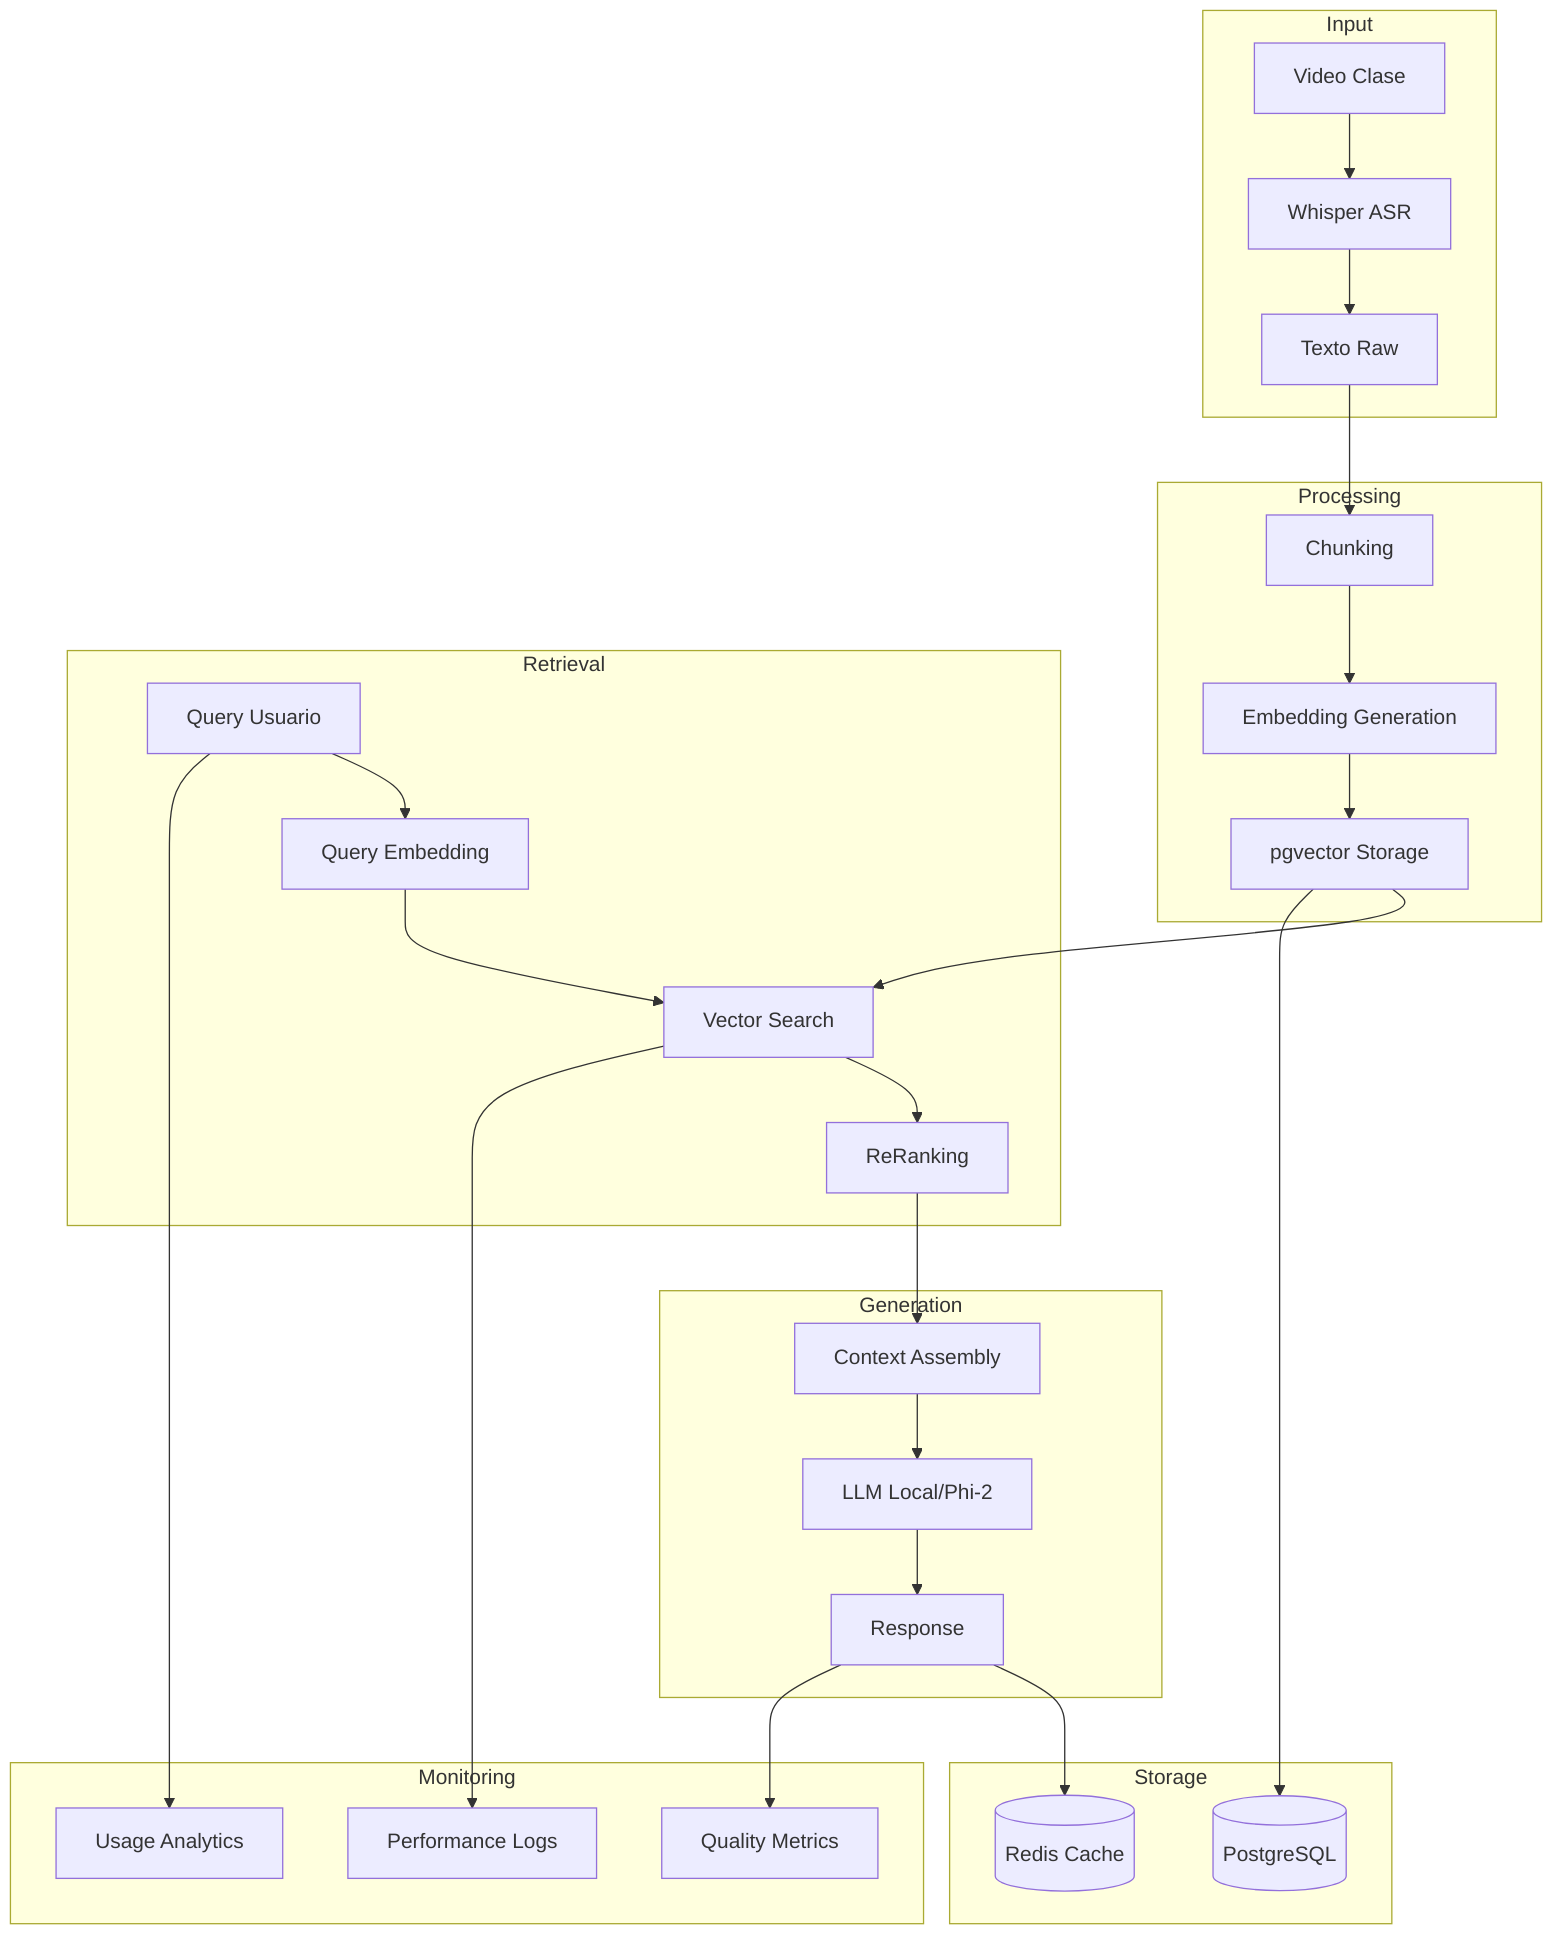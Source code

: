flowchart TD
    subgraph Input
        A[Video Clase] --> B[Whisper ASR]
        B --> C[Texto Raw]
    end

    subgraph Processing
        C --> D[Chunking]
        D --> E[Embedding Generation]
        E --> F[pgvector Storage]
    end

    subgraph Retrieval
        G[Query Usuario] --> H[Query Embedding]
        H --> I[Vector Search]
        F --> I
        I --> J[ReRanking]
    end

    subgraph Generation
        J --> K[Context Assembly]
        K --> L[LLM Local/Phi-2]
        L --> M[Response]
    end

    subgraph Storage
        N[(PostgreSQL)]
        F --> N
        O[(Redis Cache)]
        M --> O
    end

    subgraph Monitoring
        P[Quality Metrics]
        Q[Performance Logs]
        R[Usage Analytics]
        M --> P
        I --> Q
        G --> R
    end